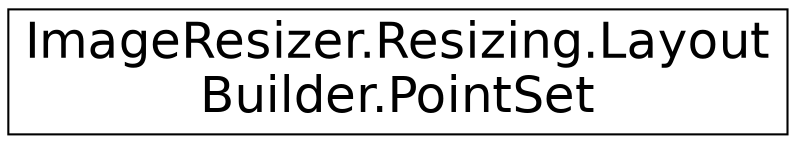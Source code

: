 digraph "Graphical Class Hierarchy"
{
  edge [fontname="Helvetica",fontsize="24",labelfontname="Helvetica",labelfontsize="24"];
  node [fontname="Helvetica",fontsize="24",shape=record];
  rankdir="LR";
  Node1 [label="ImageResizer.Resizing.Layout\lBuilder.PointSet",height=0.2,width=0.4,color="black", fillcolor="white", style="filled",URL="$class_image_resizer_1_1_resizing_1_1_layout_builder_1_1_point_set.html"];
}
